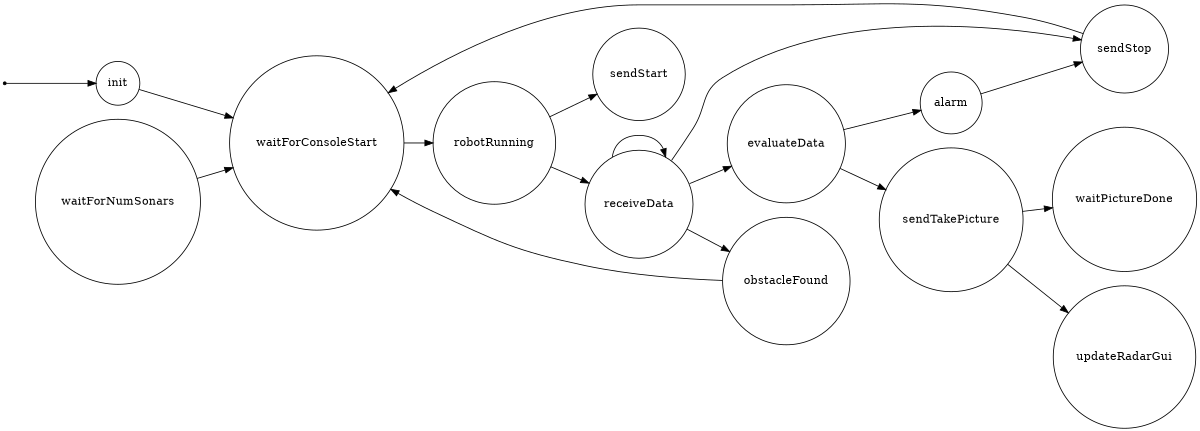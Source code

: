 /*
*
* A GraphViz DOT FSM description 
* Please use a GraphViz visualizer (like http://www.webgraphviz.com)
* 
* Generated by AM,NC,RM
*  
*/
 
digraph finite_state_machine {
  	rankdir=LR;
  	size="8,5"
  	node [shape = point]; iniziale;
  	node [shape = doublecircle]; 
  	node [shape = circle];
  	iniziale -> init [label = ""];
  	
  	
  	init -> waitForConsoleStart [ label = ""];
  	
  	waitForNumSonars -> waitForConsoleStart [ label = ""];
  	
  	waitForConsoleStart -> robotRunning [ label = ""];
  	
  	robotRunning -> sendStart [ label = ""];
  	robotRunning -> receiveData [ label = ""];
  	
  	receiveData -> obstacleFound [ label = ""];
  	receiveData -> sendStop [ label = ""];
  	receiveData -> evaluateData [ label = ""];
  	receiveData -> receiveData [ label = ""];
  	
  	evaluateData -> sendTakePicture [ label = ""];
  	evaluateData -> alarm [ label = ""];
  	
  	alarm -> sendStop [ label = ""];
  	
  	obstacleFound -> waitForConsoleStart [ label = ""];
  	
  	sendStop -> waitForConsoleStart [ label = ""];
  	
  	sendTakePicture -> updateRadarGui [ label = ""];
  	sendTakePicture -> waitPictureDone [ label = ""];
}